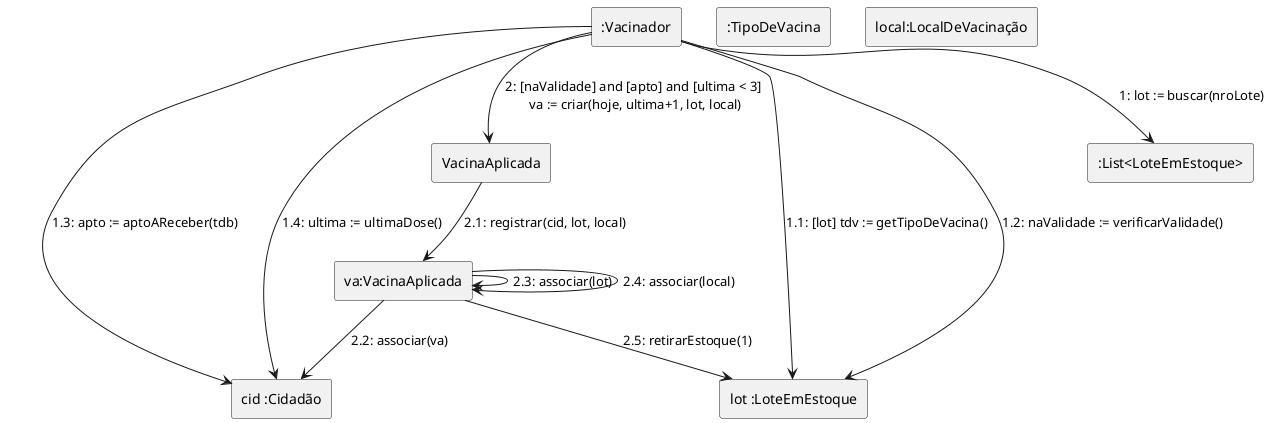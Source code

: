 @startuml
skinparam linestyle ortho
rectangle ":Vacinador" as vacinador
rectangle "cid :Cidadão" as cid
rectangle ":List<LoteEmEstoque>" as lots
rectangle "lot :LoteEmEstoque" as lot
rectangle ":TipoDeVacina" as tdv
rectangle "VacinaAplicada" as va_c
rectangle "va:VacinaAplicada" as va
rectangle "local:LocalDeVacinação" as local


vacinador --> lots: "1: lot := buscar(nroLote)"
vacinador --> lot: "1.1: [lot] tdv := getTipoDeVacina()"
vacinador --> lot: "1.2: naValidade := verificarValidade()"
vacinador --> cid: "1.3: apto := aptoAReceber(tdb)"
vacinador --> cid: "1.4: ultima := ultimaDose()"
vacinador --> va_c: "2: [naValidade] and [apto] and [ultima < 3] \nva := criar(hoje, ultima+1, lot, local)"
va_c --> va: "2.1: registrar(cid, lot, local)"
va --> cid: "2.2: associar(va)"
va --> va: "2.3: associar(lot)"
va --> va: "2.4: associar(local)"
va --> lot: "2.5: retirarEstoque(1)"

@enduml
